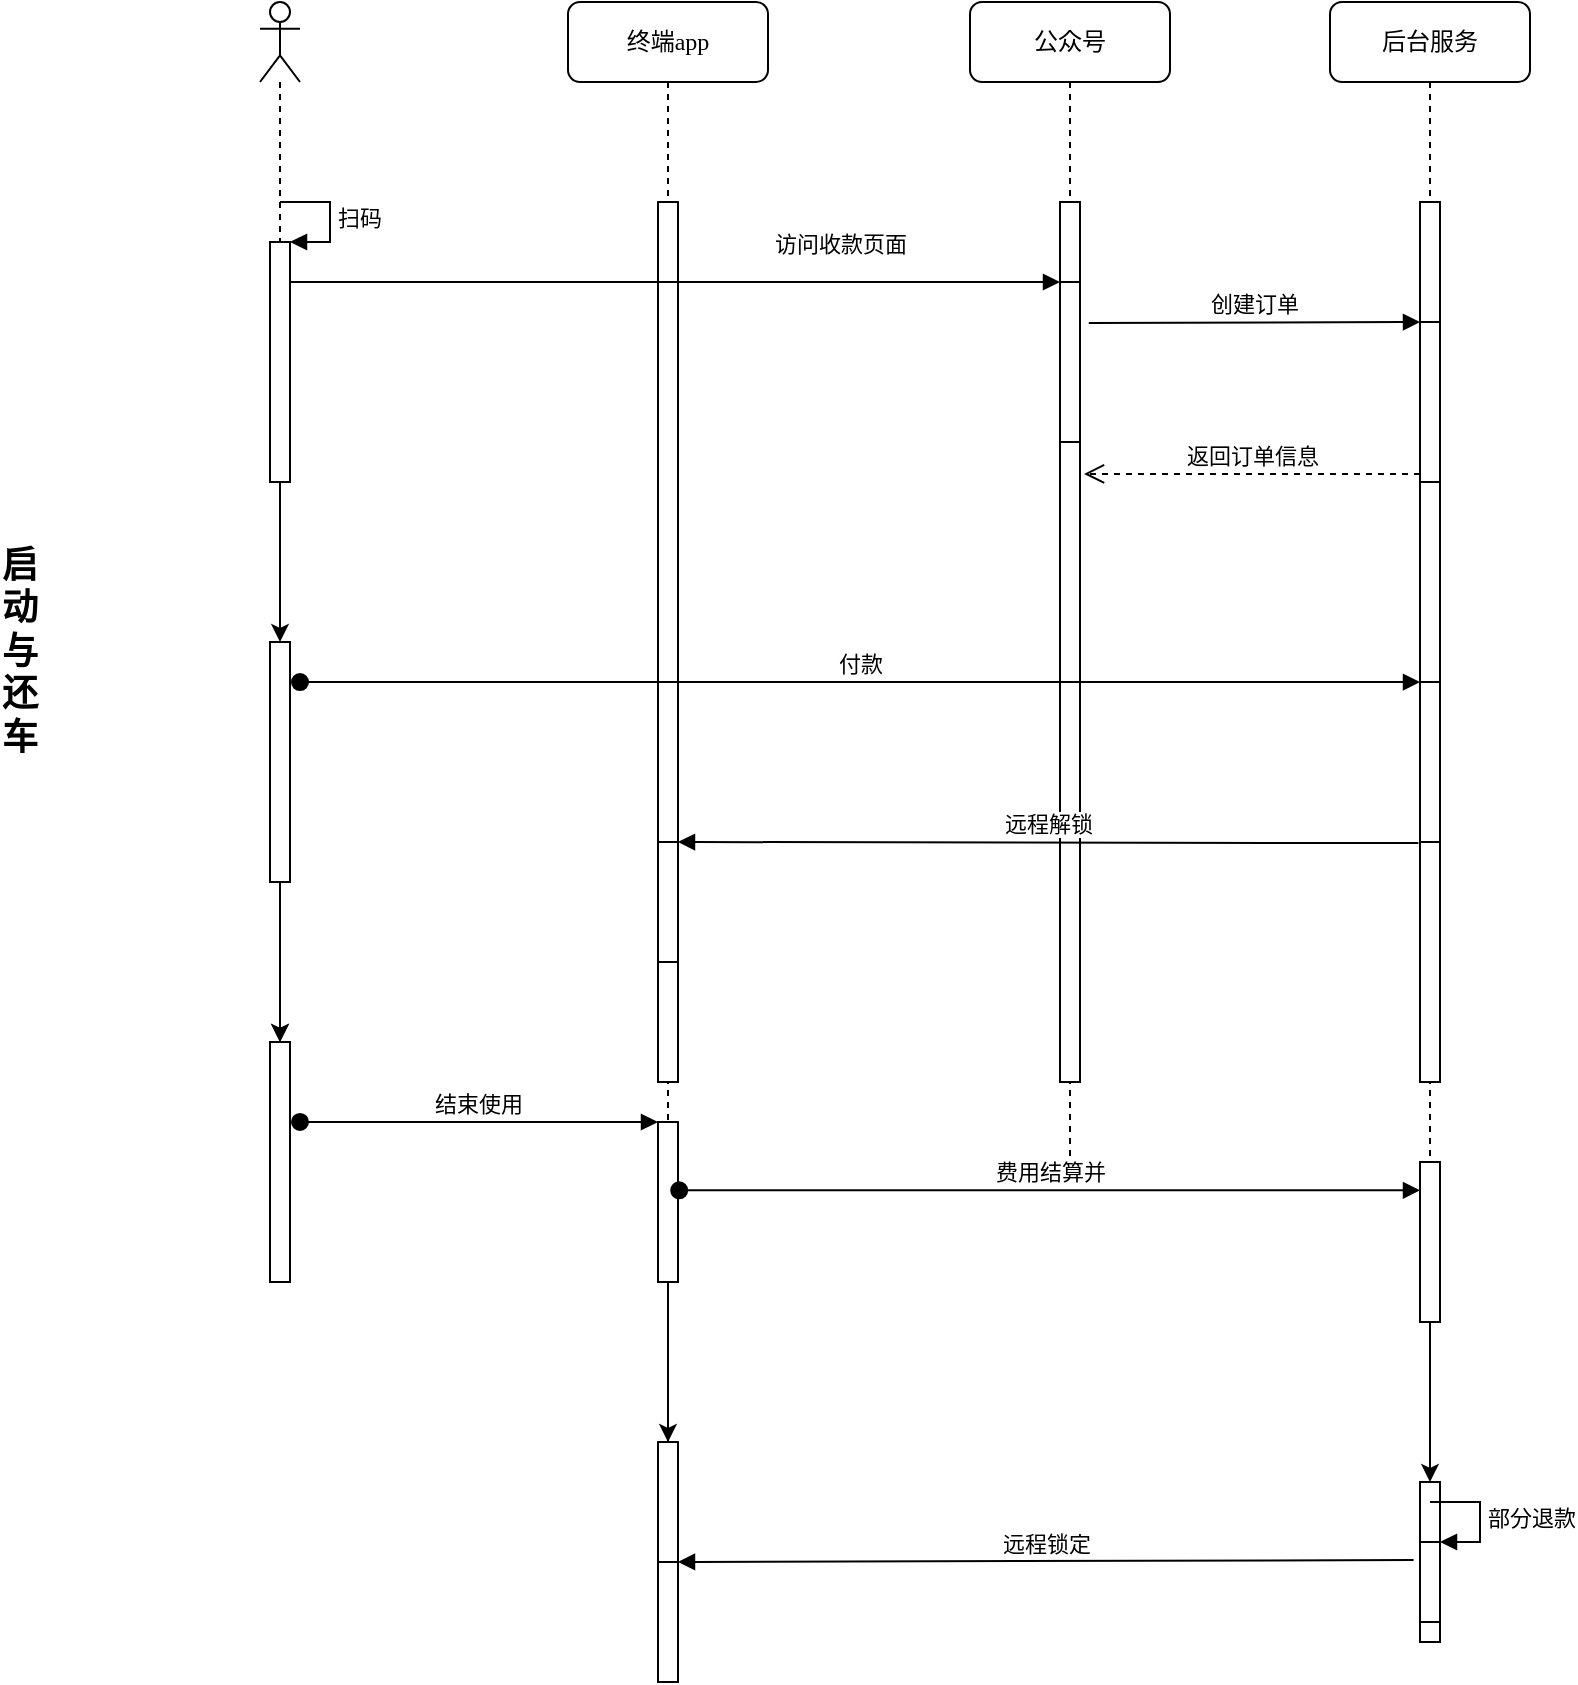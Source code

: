 <mxfile version="12.3.6" type="github" pages="1">
  <diagram name="Page-1" id="13e1069c-82ec-6db2-03f1-153e76fe0fe0">
    <mxGraphModel dx="1038" dy="575" grid="1" gridSize="10" guides="1" tooltips="1" connect="1" arrows="1" fold="1" page="1" pageScale="1" pageWidth="1100" pageHeight="850" background="#ffffff" math="0" shadow="0">
      <root>
        <mxCell id="0"/>
        <mxCell id="1" parent="0"/>
        <mxCell id="7baba1c4bc27f4b0-8" value="终端app" style="shape=umlLifeline;perimeter=lifelinePerimeter;whiteSpace=wrap;html=1;container=1;collapsible=0;recursiveResize=0;outlineConnect=0;rounded=1;shadow=0;comic=0;labelBackgroundColor=none;strokeWidth=1;fontFamily=Verdana;fontSize=12;align=center;" parent="1" vertex="1">
          <mxGeometry x="464" y="135" width="100" height="840" as="geometry"/>
        </mxCell>
        <mxCell id="7baba1c4bc27f4b0-9" value="" style="html=1;points=[];perimeter=orthogonalPerimeter;rounded=0;shadow=0;comic=0;labelBackgroundColor=none;strokeWidth=1;fontFamily=Verdana;fontSize=12;align=center;" parent="7baba1c4bc27f4b0-8" vertex="1">
          <mxGeometry x="45" y="100" width="10" height="440" as="geometry"/>
        </mxCell>
        <mxCell id="mJc8PKxlF-W28R2WnSD9-69" value="" style="html=1;points=[];perimeter=orthogonalPerimeter;" vertex="1" parent="7baba1c4bc27f4b0-8">
          <mxGeometry x="45" y="420" width="10" height="60" as="geometry"/>
        </mxCell>
        <mxCell id="mJc8PKxlF-W28R2WnSD9-101" value="" style="edgeStyle=none;rounded=0;orthogonalLoop=1;jettySize=auto;html=1;" edge="1" parent="7baba1c4bc27f4b0-8" source="mJc8PKxlF-W28R2WnSD9-76" target="mJc8PKxlF-W28R2WnSD9-100">
          <mxGeometry relative="1" as="geometry"/>
        </mxCell>
        <mxCell id="mJc8PKxlF-W28R2WnSD9-76" value="" style="html=1;points=[];perimeter=orthogonalPerimeter;" vertex="1" parent="7baba1c4bc27f4b0-8">
          <mxGeometry x="45" y="560" width="10" height="80" as="geometry"/>
        </mxCell>
        <mxCell id="mJc8PKxlF-W28R2WnSD9-100" value="" style="html=1;points=[];perimeter=orthogonalPerimeter;" vertex="1" parent="7baba1c4bc27f4b0-8">
          <mxGeometry x="45" y="720" width="10" height="80" as="geometry"/>
        </mxCell>
        <mxCell id="mJc8PKxlF-W28R2WnSD9-102" value="" style="html=1;points=[];perimeter=orthogonalPerimeter;" vertex="1" parent="7baba1c4bc27f4b0-8">
          <mxGeometry x="45" y="780" width="10" height="60" as="geometry"/>
        </mxCell>
        <mxCell id="mJc8PKxlF-W28R2WnSD9-43" value="公众号" style="shape=umlLifeline;perimeter=lifelinePerimeter;whiteSpace=wrap;html=1;container=1;collapsible=0;recursiveResize=0;outlineConnect=0;rounded=1;shadow=0;comic=0;labelBackgroundColor=none;strokeWidth=1;fontFamily=Verdana;fontSize=12;align=center;" vertex="1" parent="1">
          <mxGeometry x="665" y="135" width="100" height="580" as="geometry"/>
        </mxCell>
        <mxCell id="mJc8PKxlF-W28R2WnSD9-44" value="" style="html=1;points=[];perimeter=orthogonalPerimeter;rounded=0;shadow=0;comic=0;labelBackgroundColor=none;strokeWidth=1;fontFamily=Verdana;fontSize=12;align=center;" vertex="1" parent="mJc8PKxlF-W28R2WnSD9-43">
          <mxGeometry x="45" y="100" width="10" height="440" as="geometry"/>
        </mxCell>
        <mxCell id="mJc8PKxlF-W28R2WnSD9-52" value="后台服务" style="shape=umlLifeline;perimeter=lifelinePerimeter;whiteSpace=wrap;html=1;container=1;collapsible=0;recursiveResize=0;outlineConnect=0;rounded=1;shadow=0;comic=0;labelBackgroundColor=none;strokeWidth=1;fontFamily=Verdana;fontSize=12;align=center;" vertex="1" parent="1">
          <mxGeometry x="845" y="135" width="100" height="810" as="geometry"/>
        </mxCell>
        <mxCell id="mJc8PKxlF-W28R2WnSD9-53" value="" style="html=1;points=[];perimeter=orthogonalPerimeter;rounded=0;shadow=0;comic=0;labelBackgroundColor=none;strokeWidth=1;fontFamily=Verdana;fontSize=12;align=center;" vertex="1" parent="mJc8PKxlF-W28R2WnSD9-52">
          <mxGeometry x="45" y="100" width="10" height="440" as="geometry"/>
        </mxCell>
        <mxCell id="mJc8PKxlF-W28R2WnSD9-64" value="" style="html=1;points=[];perimeter=orthogonalPerimeter;" vertex="1" parent="mJc8PKxlF-W28R2WnSD9-52">
          <mxGeometry x="45" y="160" width="10" height="80" as="geometry"/>
        </mxCell>
        <mxCell id="mJc8PKxlF-W28R2WnSD9-67" value="" style="html=1;points=[];perimeter=orthogonalPerimeter;" vertex="1" parent="mJc8PKxlF-W28R2WnSD9-52">
          <mxGeometry x="45" y="340" width="10" height="80" as="geometry"/>
        </mxCell>
        <mxCell id="mJc8PKxlF-W28R2WnSD9-94" value="" style="edgeStyle=none;rounded=0;orthogonalLoop=1;jettySize=auto;html=1;" edge="1" parent="mJc8PKxlF-W28R2WnSD9-52" source="mJc8PKxlF-W28R2WnSD9-78" target="mJc8PKxlF-W28R2WnSD9-93">
          <mxGeometry relative="1" as="geometry"/>
        </mxCell>
        <mxCell id="mJc8PKxlF-W28R2WnSD9-78" value="" style="html=1;points=[];perimeter=orthogonalPerimeter;" vertex="1" parent="mJc8PKxlF-W28R2WnSD9-52">
          <mxGeometry x="45" y="580" width="10" height="80" as="geometry"/>
        </mxCell>
        <mxCell id="mJc8PKxlF-W28R2WnSD9-93" value="" style="html=1;points=[];perimeter=orthogonalPerimeter;" vertex="1" parent="mJc8PKxlF-W28R2WnSD9-52">
          <mxGeometry x="45" y="740" width="10" height="80" as="geometry"/>
        </mxCell>
        <mxCell id="mJc8PKxlF-W28R2WnSD9-95" value="" style="html=1;points=[];perimeter=orthogonalPerimeter;" vertex="1" parent="mJc8PKxlF-W28R2WnSD9-52">
          <mxGeometry x="45" y="770" width="10" height="40" as="geometry"/>
        </mxCell>
        <mxCell id="mJc8PKxlF-W28R2WnSD9-96" value="部分退款" style="edgeStyle=orthogonalEdgeStyle;html=1;align=left;spacingLeft=2;endArrow=block;rounded=0;entryX=1;entryY=0;" edge="1" target="mJc8PKxlF-W28R2WnSD9-95" parent="mJc8PKxlF-W28R2WnSD9-52">
          <mxGeometry relative="1" as="geometry">
            <mxPoint x="50" y="750" as="sourcePoint"/>
            <Array as="points">
              <mxPoint x="75" y="750"/>
            </Array>
          </mxGeometry>
        </mxCell>
        <mxCell id="Tq7hqjHKiWC4uhYz2TTS-5" value="&lt;font style=&quot;font-size: 18px&quot;&gt;&lt;b&gt;启动与还车&lt;/b&gt;&lt;/font&gt;" style="text;html=1;strokeColor=none;fillColor=none;align=center;verticalAlign=middle;whiteSpace=wrap;rounded=0;" parent="1" vertex="1">
          <mxGeometry x="180" y="400" width="20" height="120" as="geometry"/>
        </mxCell>
        <mxCell id="mJc8PKxlF-W28R2WnSD9-19" value="" style="shape=umlLifeline;participant=umlActor;perimeter=lifelinePerimeter;whiteSpace=wrap;html=1;container=1;collapsible=0;recursiveResize=0;verticalAlign=top;spacingTop=36;labelBackgroundColor=#ffffff;outlineConnect=0;" vertex="1" parent="1">
          <mxGeometry x="310" y="135" width="20" height="300" as="geometry"/>
        </mxCell>
        <mxCell id="mJc8PKxlF-W28R2WnSD9-56" value="" style="edgeStyle=none;rounded=0;orthogonalLoop=1;jettySize=auto;html=1;" edge="1" parent="mJc8PKxlF-W28R2WnSD9-19" source="mJc8PKxlF-W28R2WnSD9-27" target="mJc8PKxlF-W28R2WnSD9-55">
          <mxGeometry relative="1" as="geometry"/>
        </mxCell>
        <mxCell id="mJc8PKxlF-W28R2WnSD9-27" value="" style="html=1;points=[];perimeter=orthogonalPerimeter;" vertex="1" parent="mJc8PKxlF-W28R2WnSD9-19">
          <mxGeometry x="5" y="120" width="10" height="120" as="geometry"/>
        </mxCell>
        <mxCell id="mJc8PKxlF-W28R2WnSD9-73" value="" style="edgeStyle=none;rounded=0;orthogonalLoop=1;jettySize=auto;html=1;" edge="1" parent="mJc8PKxlF-W28R2WnSD9-19" source="mJc8PKxlF-W28R2WnSD9-55">
          <mxGeometry relative="1" as="geometry">
            <mxPoint x="10" y="520" as="targetPoint"/>
          </mxGeometry>
        </mxCell>
        <mxCell id="mJc8PKxlF-W28R2WnSD9-75" value="" style="edgeStyle=none;rounded=0;orthogonalLoop=1;jettySize=auto;html=1;" edge="1" parent="mJc8PKxlF-W28R2WnSD9-19" source="mJc8PKxlF-W28R2WnSD9-55" target="mJc8PKxlF-W28R2WnSD9-74">
          <mxGeometry relative="1" as="geometry"/>
        </mxCell>
        <mxCell id="mJc8PKxlF-W28R2WnSD9-55" value="" style="html=1;points=[];perimeter=orthogonalPerimeter;" vertex="1" parent="mJc8PKxlF-W28R2WnSD9-19">
          <mxGeometry x="5" y="320" width="10" height="120" as="geometry"/>
        </mxCell>
        <mxCell id="mJc8PKxlF-W28R2WnSD9-74" value="" style="html=1;points=[];perimeter=orthogonalPerimeter;" vertex="1" parent="mJc8PKxlF-W28R2WnSD9-19">
          <mxGeometry x="5" y="520" width="10" height="120" as="geometry"/>
        </mxCell>
        <mxCell id="mJc8PKxlF-W28R2WnSD9-28" value="扫码" style="edgeStyle=orthogonalEdgeStyle;html=1;align=left;spacingLeft=2;endArrow=block;rounded=0;entryX=1;entryY=0;" edge="1" target="mJc8PKxlF-W28R2WnSD9-27" parent="mJc8PKxlF-W28R2WnSD9-19">
          <mxGeometry relative="1" as="geometry">
            <mxPoint x="10" y="100" as="sourcePoint"/>
            <Array as="points">
              <mxPoint x="35" y="100"/>
            </Array>
          </mxGeometry>
        </mxCell>
        <mxCell id="mJc8PKxlF-W28R2WnSD9-37" value="访问收款页面" style="html=1;verticalAlign=bottom;endArrow=block;entryX=0;entryY=0;" edge="1" target="mJc8PKxlF-W28R2WnSD9-36" parent="1" source="mJc8PKxlF-W28R2WnSD9-27">
          <mxGeometry x="0.429" y="10" relative="1" as="geometry">
            <mxPoint x="439" y="275" as="sourcePoint"/>
            <mxPoint as="offset"/>
          </mxGeometry>
        </mxCell>
        <mxCell id="mJc8PKxlF-W28R2WnSD9-36" value="" style="html=1;points=[];perimeter=orthogonalPerimeter;" vertex="1" parent="1">
          <mxGeometry x="710" y="275" width="10" height="80" as="geometry"/>
        </mxCell>
        <mxCell id="mJc8PKxlF-W28R2WnSD9-65" value="创建订单" style="html=1;verticalAlign=bottom;endArrow=block;entryX=0;entryY=0;exitX=1.44;exitY=0.257;exitDx=0;exitDy=0;exitPerimeter=0;" edge="1" target="mJc8PKxlF-W28R2WnSD9-64" parent="1" source="mJc8PKxlF-W28R2WnSD9-36">
          <mxGeometry relative="1" as="geometry">
            <mxPoint x="750" y="295" as="sourcePoint"/>
          </mxGeometry>
        </mxCell>
        <mxCell id="mJc8PKxlF-W28R2WnSD9-66" value="返回订单信息" style="html=1;verticalAlign=bottom;endArrow=open;dashed=1;endSize=8;exitX=0;exitY=0.95;entryX=1.2;entryY=0.309;entryDx=0;entryDy=0;entryPerimeter=0;" edge="1" source="mJc8PKxlF-W28R2WnSD9-64" parent="1" target="mJc8PKxlF-W28R2WnSD9-44">
          <mxGeometry relative="1" as="geometry">
            <mxPoint x="820" y="371" as="targetPoint"/>
          </mxGeometry>
        </mxCell>
        <mxCell id="mJc8PKxlF-W28R2WnSD9-68" value="付款" style="html=1;verticalAlign=bottom;startArrow=oval;endArrow=block;startSize=8;exitX=1.5;exitY=0.167;exitDx=0;exitDy=0;exitPerimeter=0;" edge="1" target="mJc8PKxlF-W28R2WnSD9-67" parent="1" source="mJc8PKxlF-W28R2WnSD9-55">
          <mxGeometry relative="1" as="geometry">
            <mxPoint x="830" y="475" as="sourcePoint"/>
          </mxGeometry>
        </mxCell>
        <mxCell id="mJc8PKxlF-W28R2WnSD9-70" value="远程解锁" style="html=1;verticalAlign=bottom;endArrow=block;entryX=1;entryY=0;exitX=-0.08;exitY=1.007;exitDx=0;exitDy=0;exitPerimeter=0;" edge="1" target="mJc8PKxlF-W28R2WnSD9-69" parent="1" source="mJc8PKxlF-W28R2WnSD9-67">
          <mxGeometry relative="1" as="geometry">
            <mxPoint x="579" y="555" as="sourcePoint"/>
          </mxGeometry>
        </mxCell>
        <mxCell id="mJc8PKxlF-W28R2WnSD9-77" value="结束使用" style="html=1;verticalAlign=bottom;startArrow=oval;endArrow=block;startSize=8;exitX=1.5;exitY=0.333;exitDx=0;exitDy=0;exitPerimeter=0;" edge="1" target="mJc8PKxlF-W28R2WnSD9-76" parent="1" source="mJc8PKxlF-W28R2WnSD9-74">
          <mxGeometry relative="1" as="geometry">
            <mxPoint x="449" y="695" as="sourcePoint"/>
          </mxGeometry>
        </mxCell>
        <mxCell id="mJc8PKxlF-W28R2WnSD9-79" value="费用结算并" style="html=1;verticalAlign=bottom;startArrow=oval;endArrow=block;startSize=8;exitX=1.06;exitY=0.427;exitDx=0;exitDy=0;exitPerimeter=0;" edge="1" target="mJc8PKxlF-W28R2WnSD9-78" parent="1" source="mJc8PKxlF-W28R2WnSD9-76">
          <mxGeometry relative="1" as="geometry">
            <mxPoint x="830" y="715" as="sourcePoint"/>
          </mxGeometry>
        </mxCell>
        <mxCell id="mJc8PKxlF-W28R2WnSD9-103" value="远程锁定" style="html=1;verticalAlign=bottom;endArrow=block;entryX=1;entryY=0;exitX=-0.32;exitY=0.225;exitDx=0;exitDy=0;exitPerimeter=0;" edge="1" target="mJc8PKxlF-W28R2WnSD9-102" parent="1" source="mJc8PKxlF-W28R2WnSD9-95">
          <mxGeometry relative="1" as="geometry">
            <mxPoint x="579" y="915" as="sourcePoint"/>
          </mxGeometry>
        </mxCell>
      </root>
    </mxGraphModel>
  </diagram>
</mxfile>

